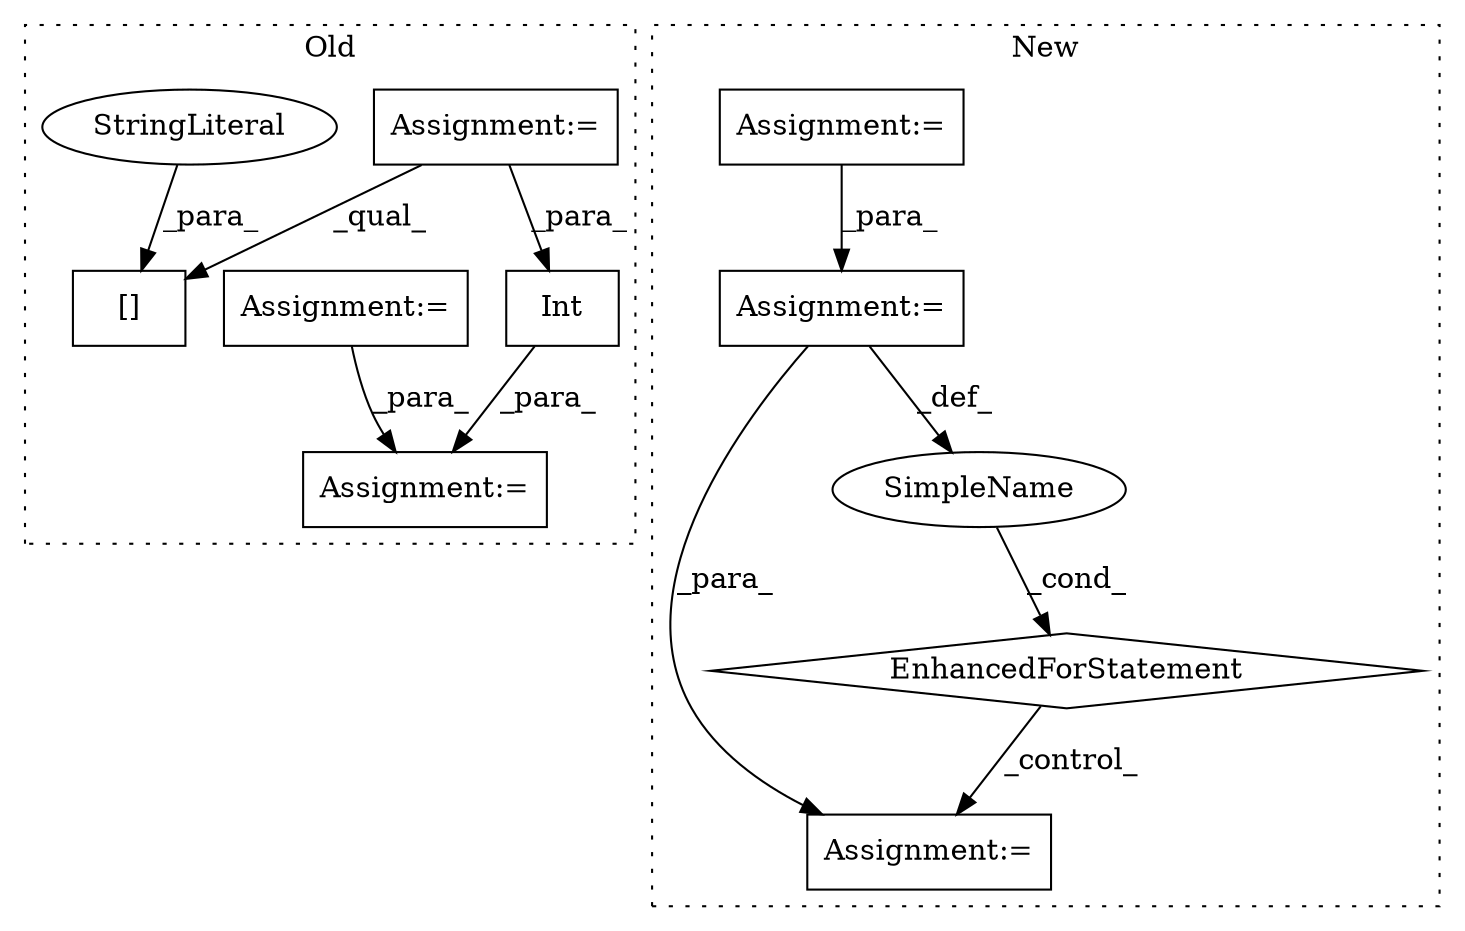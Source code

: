 digraph G {
subgraph cluster0 {
1 [label="Int" a="32" s="1213,1243" l="4,1" shape="box"];
4 [label="Assignment:=" a="7" s="1179" l="1" shape="box"];
8 [label="Assignment:=" a="7" s="392" l="2" shape="box"];
9 [label="Assignment:=" a="7" s="1161" l="1" shape="box"];
10 [label="[]" a="2" s="691,708" l="11,1" shape="box"];
11 [label="StringLiteral" a="45" s="702" l="6" shape="ellipse"];
label = "Old";
style="dotted";
}
subgraph cluster1 {
2 [label="EnhancedForStatement" a="70" s="1011,1090" l="53,2" shape="diamond"];
3 [label="Assignment:=" a="7" s="1011,1090" l="53,2" shape="box"];
5 [label="Assignment:=" a="7" s="1107" l="1" shape="box"];
6 [label="SimpleName" a="42" s="1071" l="7" shape="ellipse"];
7 [label="Assignment:=" a="7" s="945" l="1" shape="box"];
label = "New";
style="dotted";
}
1 -> 4 [label="_para_"];
2 -> 5 [label="_control_"];
3 -> 6 [label="_def_"];
3 -> 5 [label="_para_"];
6 -> 2 [label="_cond_"];
7 -> 3 [label="_para_"];
8 -> 1 [label="_para_"];
8 -> 10 [label="_qual_"];
9 -> 4 [label="_para_"];
11 -> 10 [label="_para_"];
}